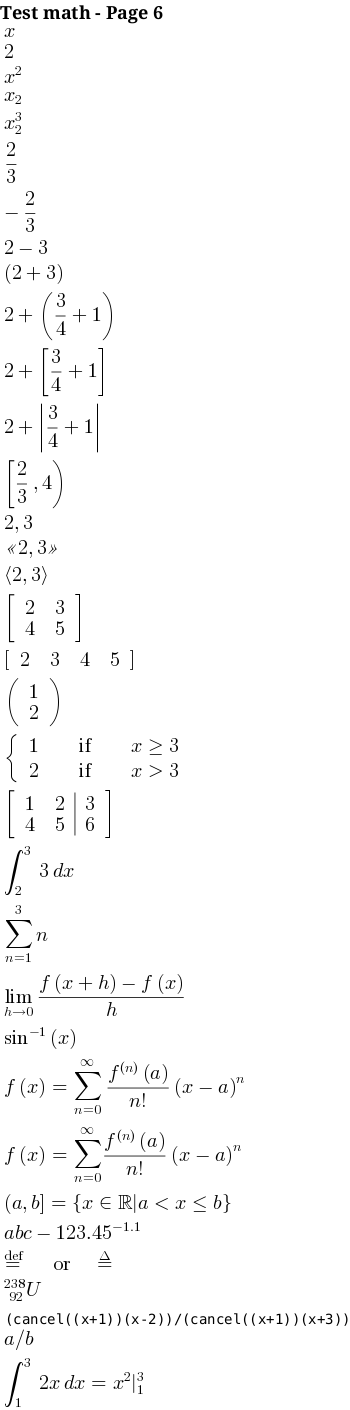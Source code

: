 {
  "sha1": "dttrks6kwg9i1myix04w9fmcebsprw8",
  "insertion": {
    "when": "2024-06-20T20:29:41.055Z",
    "url": "https://github.com/plantuml/plantuml/pull/1767",
    "user": "The-Lum"
  }
}
@startcreole math-Page-6
= Test math - Page 6
<math>x</math>
<math>2</math>
<math>x^2</math>
<math>x_2</math>
<math>x_2^3</math>
<math>2/3</math>
<math>-2/3</math>
<math>2-3</math>
<math>(2+3)</math>
<math>2+(3/4+1)</math>
<math>2+[3/4+1]</math>
<math>2+|3/4+1|</math>
<math>[2/3,4)</math>
<math>{:2,3:}</math>
<math><<2,3>></math>
<math>(:2,3:)</math>
<math>[(2,3),(4,5)]</math>
<math>[(2,3,4,5)]</math>
<math>((1),(2))</math>
<math>{(1,if,x ge 3),(2,if,x gt 3):}</math>
<math>[(1,2,|,3),(4,5,|,6)]</math>
<math>int_2^3 3dx</math>
<math>sum_(n=1)^3 n</math>
<math>lim_(h->0)(f(x+h)-f(x))/h</math>
<math>sin^-1(x)</math>
<math>f(x)=sum_(n=0)^oo(f^((n))(a))/(n!)(x-a)^n</math>
<math>f(x)=\sum_{n=0}^\infty\frac{f^{(n)}(a)}{n!}(x-a)^n</math>
<math>(a,b]={x in RR | a < x <= b}</math>
<math>abc-123.45^-1.1</math>
<math>stackrel"def"= or \stackrel{\Delta}{=}</math>
<math>{::}_(\ 92)^238U</math>
<math>(cancel((x+1))(x-2))/(cancel((x+1))(x+3))</math>
<math>a//b</math>
<math>int_1^3 2x dx = x^2|_1^3</math>
@endcreole
